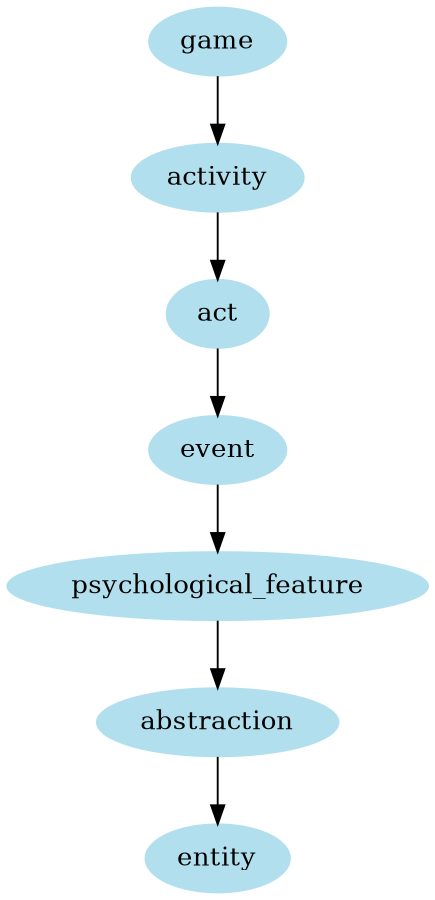 digraph unix {
	node [color=lightblue2 style=filled]
	size="6,6"
	game -> activity
	activity -> act
	act -> event
	event -> psychological_feature
	psychological_feature -> abstraction
	abstraction -> entity
}
